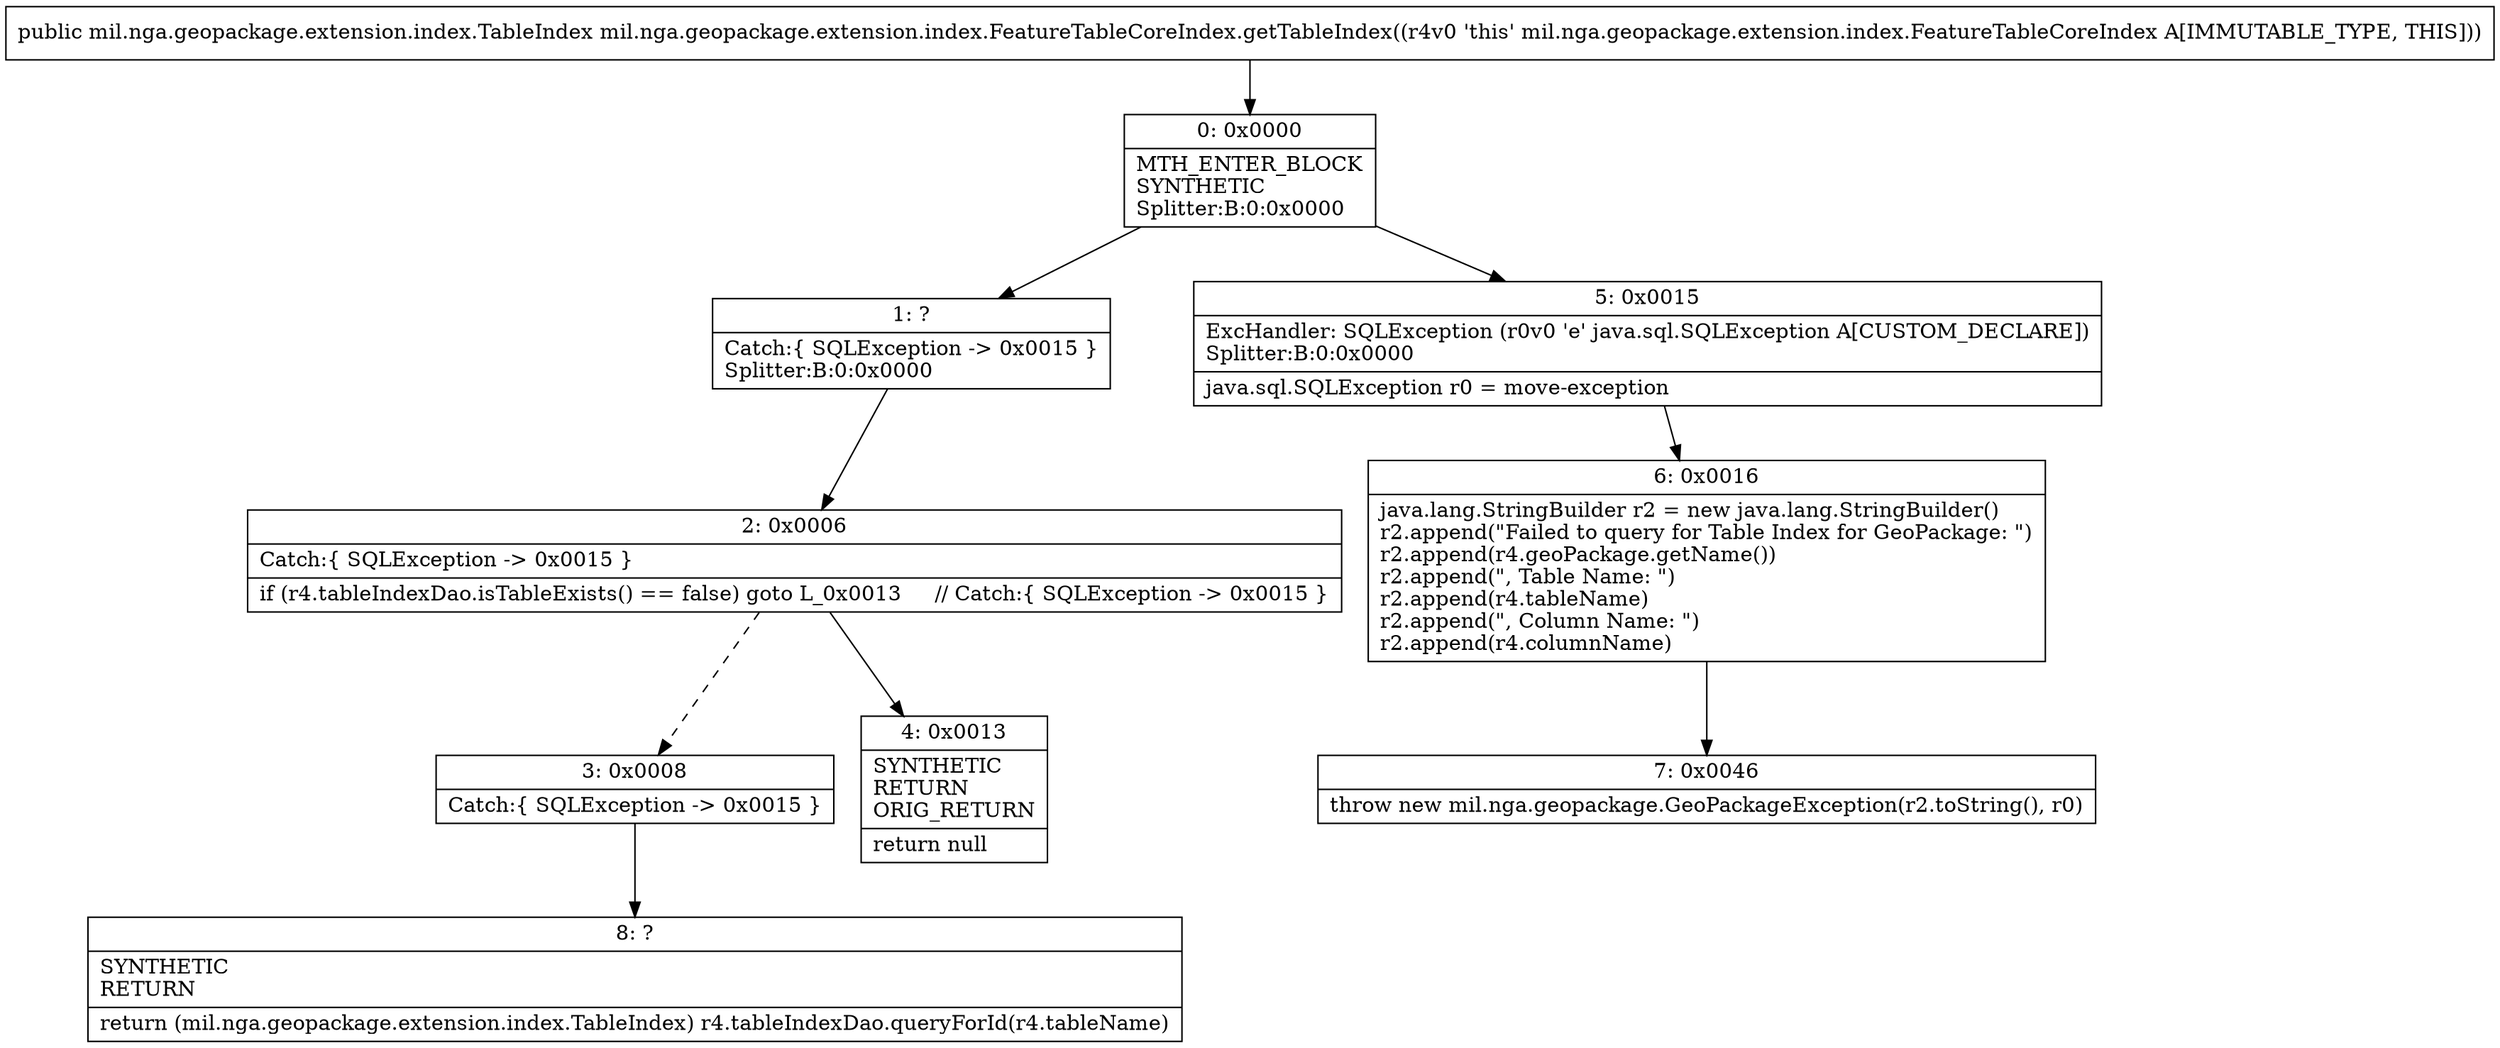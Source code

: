 digraph "CFG formil.nga.geopackage.extension.index.FeatureTableCoreIndex.getTableIndex()Lmil\/nga\/geopackage\/extension\/index\/TableIndex;" {
Node_0 [shape=record,label="{0\:\ 0x0000|MTH_ENTER_BLOCK\lSYNTHETIC\lSplitter:B:0:0x0000\l}"];
Node_1 [shape=record,label="{1\:\ ?|Catch:\{ SQLException \-\> 0x0015 \}\lSplitter:B:0:0x0000\l}"];
Node_2 [shape=record,label="{2\:\ 0x0006|Catch:\{ SQLException \-\> 0x0015 \}\l|if (r4.tableIndexDao.isTableExists() == false) goto L_0x0013     \/\/ Catch:\{ SQLException \-\> 0x0015 \}\l}"];
Node_3 [shape=record,label="{3\:\ 0x0008|Catch:\{ SQLException \-\> 0x0015 \}\l}"];
Node_4 [shape=record,label="{4\:\ 0x0013|SYNTHETIC\lRETURN\lORIG_RETURN\l|return null\l}"];
Node_5 [shape=record,label="{5\:\ 0x0015|ExcHandler: SQLException (r0v0 'e' java.sql.SQLException A[CUSTOM_DECLARE])\lSplitter:B:0:0x0000\l|java.sql.SQLException r0 = move\-exception\l}"];
Node_6 [shape=record,label="{6\:\ 0x0016|java.lang.StringBuilder r2 = new java.lang.StringBuilder()\lr2.append(\"Failed to query for Table Index for GeoPackage: \")\lr2.append(r4.geoPackage.getName())\lr2.append(\", Table Name: \")\lr2.append(r4.tableName)\lr2.append(\", Column Name: \")\lr2.append(r4.columnName)\l}"];
Node_7 [shape=record,label="{7\:\ 0x0046|throw new mil.nga.geopackage.GeoPackageException(r2.toString(), r0)\l}"];
Node_8 [shape=record,label="{8\:\ ?|SYNTHETIC\lRETURN\l|return (mil.nga.geopackage.extension.index.TableIndex) r4.tableIndexDao.queryForId(r4.tableName)\l}"];
MethodNode[shape=record,label="{public mil.nga.geopackage.extension.index.TableIndex mil.nga.geopackage.extension.index.FeatureTableCoreIndex.getTableIndex((r4v0 'this' mil.nga.geopackage.extension.index.FeatureTableCoreIndex A[IMMUTABLE_TYPE, THIS])) }"];
MethodNode -> Node_0;
Node_0 -> Node_1;
Node_0 -> Node_5;
Node_1 -> Node_2;
Node_2 -> Node_3[style=dashed];
Node_2 -> Node_4;
Node_3 -> Node_8;
Node_5 -> Node_6;
Node_6 -> Node_7;
}

